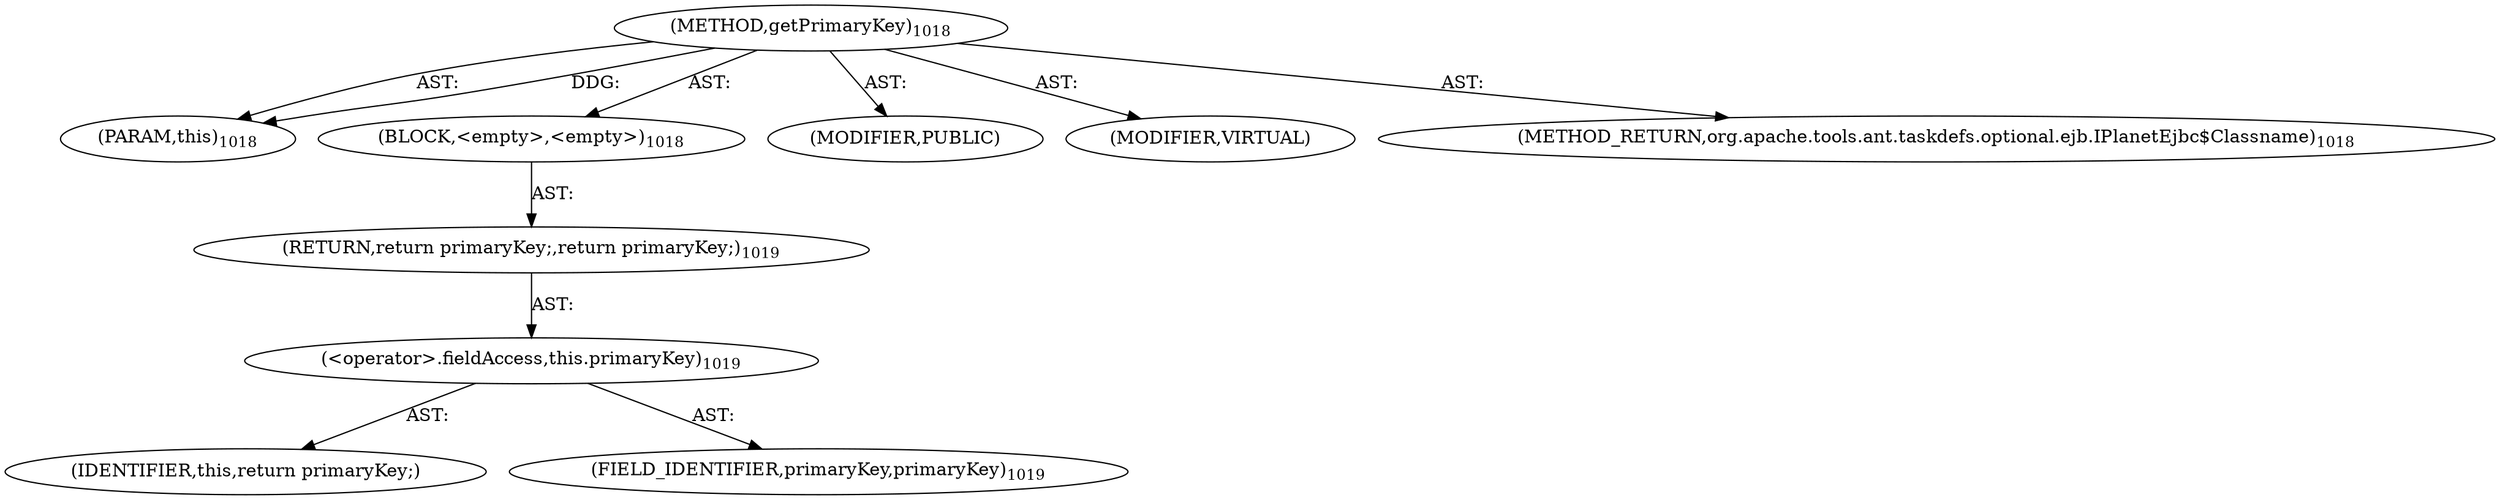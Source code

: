 digraph "getPrimaryKey" {  
"111669149736" [label = <(METHOD,getPrimaryKey)<SUB>1018</SUB>> ]
"115964117081" [label = <(PARAM,this)<SUB>1018</SUB>> ]
"25769803916" [label = <(BLOCK,&lt;empty&gt;,&lt;empty&gt;)<SUB>1018</SUB>> ]
"146028888088" [label = <(RETURN,return primaryKey;,return primaryKey;)<SUB>1019</SUB>> ]
"30064771702" [label = <(&lt;operator&gt;.fieldAccess,this.primaryKey)<SUB>1019</SUB>> ]
"68719477243" [label = <(IDENTIFIER,this,return primaryKey;)> ]
"55834575022" [label = <(FIELD_IDENTIFIER,primaryKey,primaryKey)<SUB>1019</SUB>> ]
"133143986294" [label = <(MODIFIER,PUBLIC)> ]
"133143986295" [label = <(MODIFIER,VIRTUAL)> ]
"128849018920" [label = <(METHOD_RETURN,org.apache.tools.ant.taskdefs.optional.ejb.IPlanetEjbc$Classname)<SUB>1018</SUB>> ]
  "111669149736" -> "115964117081"  [ label = "AST: "] 
  "111669149736" -> "25769803916"  [ label = "AST: "] 
  "111669149736" -> "133143986294"  [ label = "AST: "] 
  "111669149736" -> "133143986295"  [ label = "AST: "] 
  "111669149736" -> "128849018920"  [ label = "AST: "] 
  "25769803916" -> "146028888088"  [ label = "AST: "] 
  "146028888088" -> "30064771702"  [ label = "AST: "] 
  "30064771702" -> "68719477243"  [ label = "AST: "] 
  "30064771702" -> "55834575022"  [ label = "AST: "] 
  "111669149736" -> "115964117081"  [ label = "DDG: "] 
}
